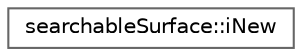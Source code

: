 digraph "Graphical Class Hierarchy"
{
 // LATEX_PDF_SIZE
  bgcolor="transparent";
  edge [fontname=Helvetica,fontsize=10,labelfontname=Helvetica,labelfontsize=10];
  node [fontname=Helvetica,fontsize=10,shape=box,height=0.2,width=0.4];
  rankdir="LR";
  Node0 [id="Node000000",label="searchableSurface::iNew",height=0.2,width=0.4,color="grey40", fillcolor="white", style="filled",URL="$classFoam_1_1searchableSurface_1_1iNew.html",tooltip=" "];
}
